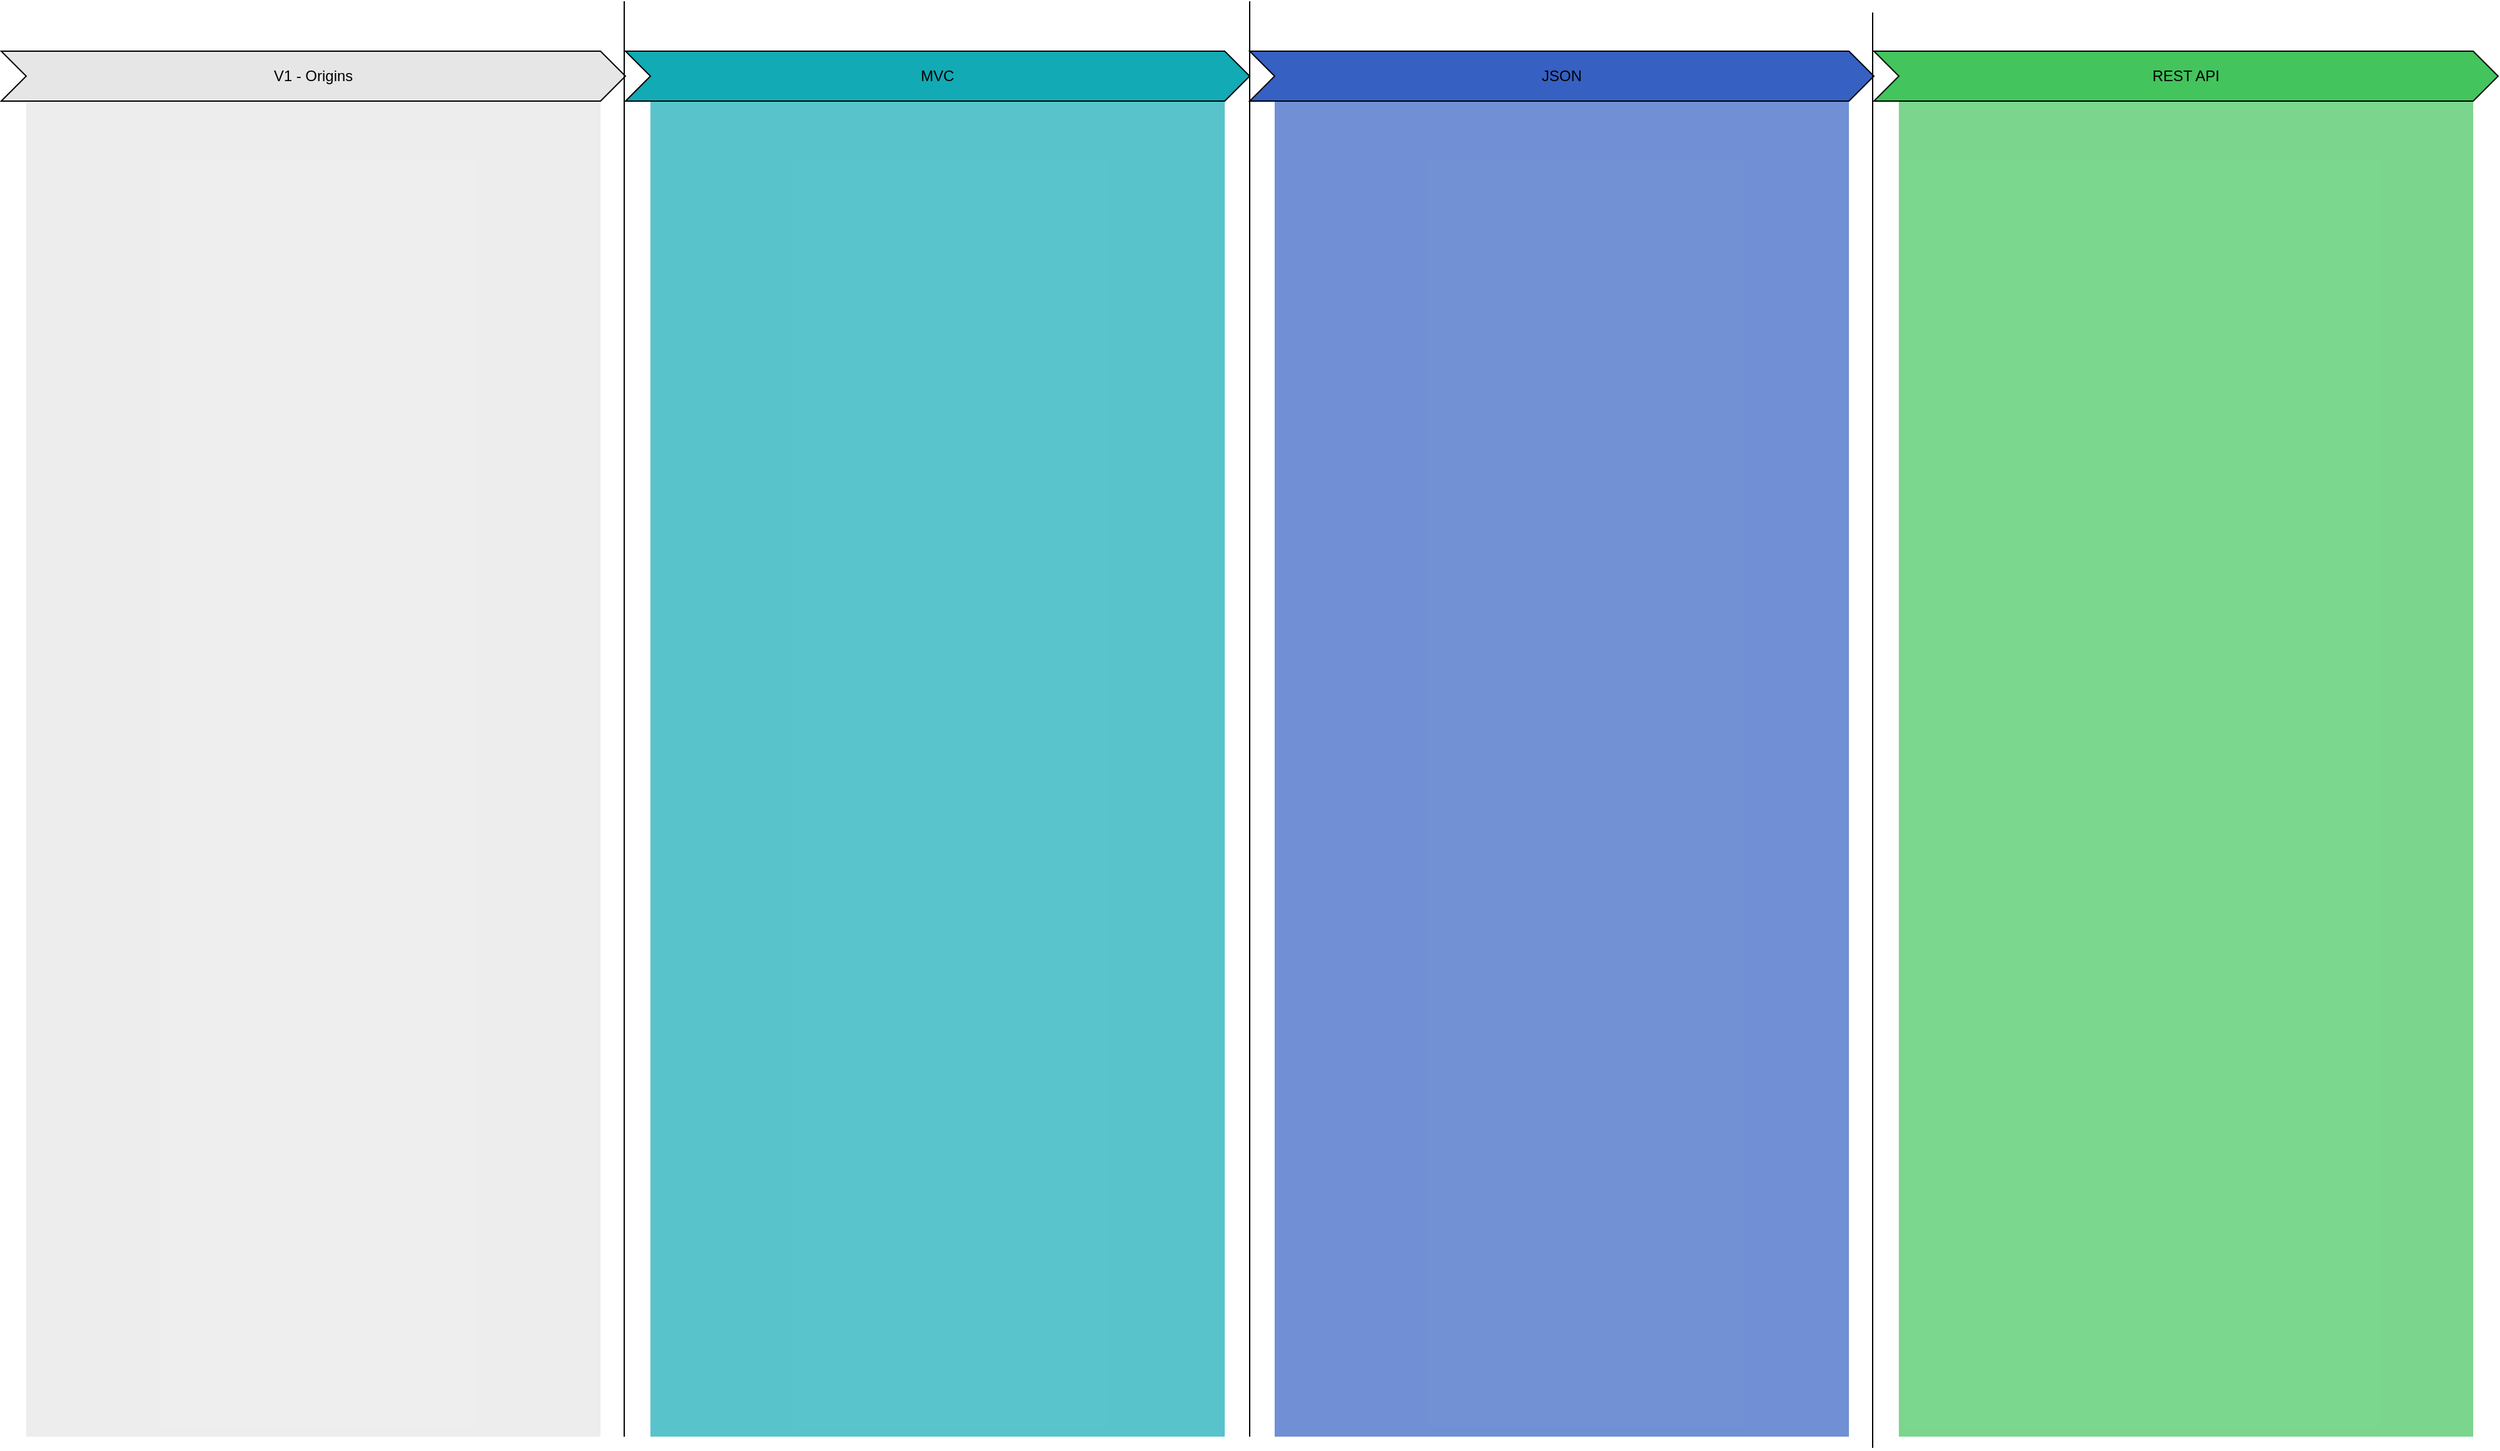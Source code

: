 <mxfile version="20.7.4" type="github">
  <diagram id="HykYaGcYHbIKRSgpaGg-" name="migration vers api">
    <mxGraphModel dx="1372" dy="804" grid="1" gridSize="10" guides="1" tooltips="1" connect="1" arrows="1" fold="1" page="1" pageScale="1" pageWidth="827" pageHeight="1169" math="0" shadow="0">
      <root>
        <mxCell id="0" />
        <mxCell id="1" parent="0" />
        <mxCell id="WD7xyTRnsnxBFYA-D2fI-40" value="" style="rounded=0;whiteSpace=wrap;html=1;fillColor=#3660C2;strokeColor=none;opacity=70;" vertex="1" parent="1">
          <mxGeometry x="1050" y="70" width="460" height="1090" as="geometry" />
        </mxCell>
        <mxCell id="WD7xyTRnsnxBFYA-D2fI-39" value="" style="rounded=0;whiteSpace=wrap;html=1;fillColor=#12AAB5;strokeColor=none;opacity=70;" vertex="1" parent="1">
          <mxGeometry x="550" y="70" width="460" height="1090" as="geometry" />
        </mxCell>
        <mxCell id="WD7xyTRnsnxBFYA-D2fI-38" value="" style="rounded=0;whiteSpace=wrap;html=1;fillColor=#E6E6E6;strokeColor=none;opacity=70;" vertex="1" parent="1">
          <mxGeometry x="50" y="70" width="460" height="1090" as="geometry" />
        </mxCell>
        <mxCell id="WD7xyTRnsnxBFYA-D2fI-31" value="V1 - Origins" style="shape=step;perimeter=stepPerimeter;whiteSpace=wrap;html=1;fixedSize=1;fillColor=#E6E6E6;" vertex="1" parent="1">
          <mxGeometry x="30" y="50" width="500" height="40" as="geometry" />
        </mxCell>
        <mxCell id="WD7xyTRnsnxBFYA-D2fI-32" value="MVC" style="shape=step;perimeter=stepPerimeter;whiteSpace=wrap;html=1;fixedSize=1;fillColor=#12AAB5;" vertex="1" parent="1">
          <mxGeometry x="530" y="50" width="500" height="40" as="geometry" />
        </mxCell>
        <mxCell id="WD7xyTRnsnxBFYA-D2fI-33" value="JSON" style="shape=step;perimeter=stepPerimeter;whiteSpace=wrap;html=1;fixedSize=1;fillColor=#3660C2;" vertex="1" parent="1">
          <mxGeometry x="1030" y="50" width="500" height="40" as="geometry" />
        </mxCell>
        <mxCell id="WD7xyTRnsnxBFYA-D2fI-35" value="" style="endArrow=none;html=1;rounded=0;" edge="1" parent="1">
          <mxGeometry width="50" height="50" relative="1" as="geometry">
            <mxPoint x="529" y="1160" as="sourcePoint" />
            <mxPoint x="529" y="10" as="targetPoint" />
          </mxGeometry>
        </mxCell>
        <mxCell id="WD7xyTRnsnxBFYA-D2fI-36" value="" style="endArrow=none;html=1;rounded=0;" edge="1" parent="1">
          <mxGeometry width="50" height="50" relative="1" as="geometry">
            <mxPoint x="1030" y="1160" as="sourcePoint" />
            <mxPoint x="1030" y="10" as="targetPoint" />
          </mxGeometry>
        </mxCell>
        <mxCell id="WD7xyTRnsnxBFYA-D2fI-41" value="" style="rounded=0;whiteSpace=wrap;html=1;fillColor=#43C45D;strokeColor=none;opacity=70;" vertex="1" parent="1">
          <mxGeometry x="1550" y="70" width="460" height="1090" as="geometry" />
        </mxCell>
        <mxCell id="WD7xyTRnsnxBFYA-D2fI-37" value="" style="endArrow=none;html=1;rounded=0;" edge="1" parent="1">
          <mxGeometry width="50" height="50" relative="1" as="geometry">
            <mxPoint x="1529" y="1169" as="sourcePoint" />
            <mxPoint x="1529" y="19" as="targetPoint" />
          </mxGeometry>
        </mxCell>
        <mxCell id="WD7xyTRnsnxBFYA-D2fI-34" value="REST API" style="shape=step;perimeter=stepPerimeter;whiteSpace=wrap;html=1;fixedSize=1;fillColor=#43C45D;" vertex="1" parent="1">
          <mxGeometry x="1530" y="50" width="500" height="40" as="geometry" />
        </mxCell>
      </root>
    </mxGraphModel>
  </diagram>
</mxfile>
